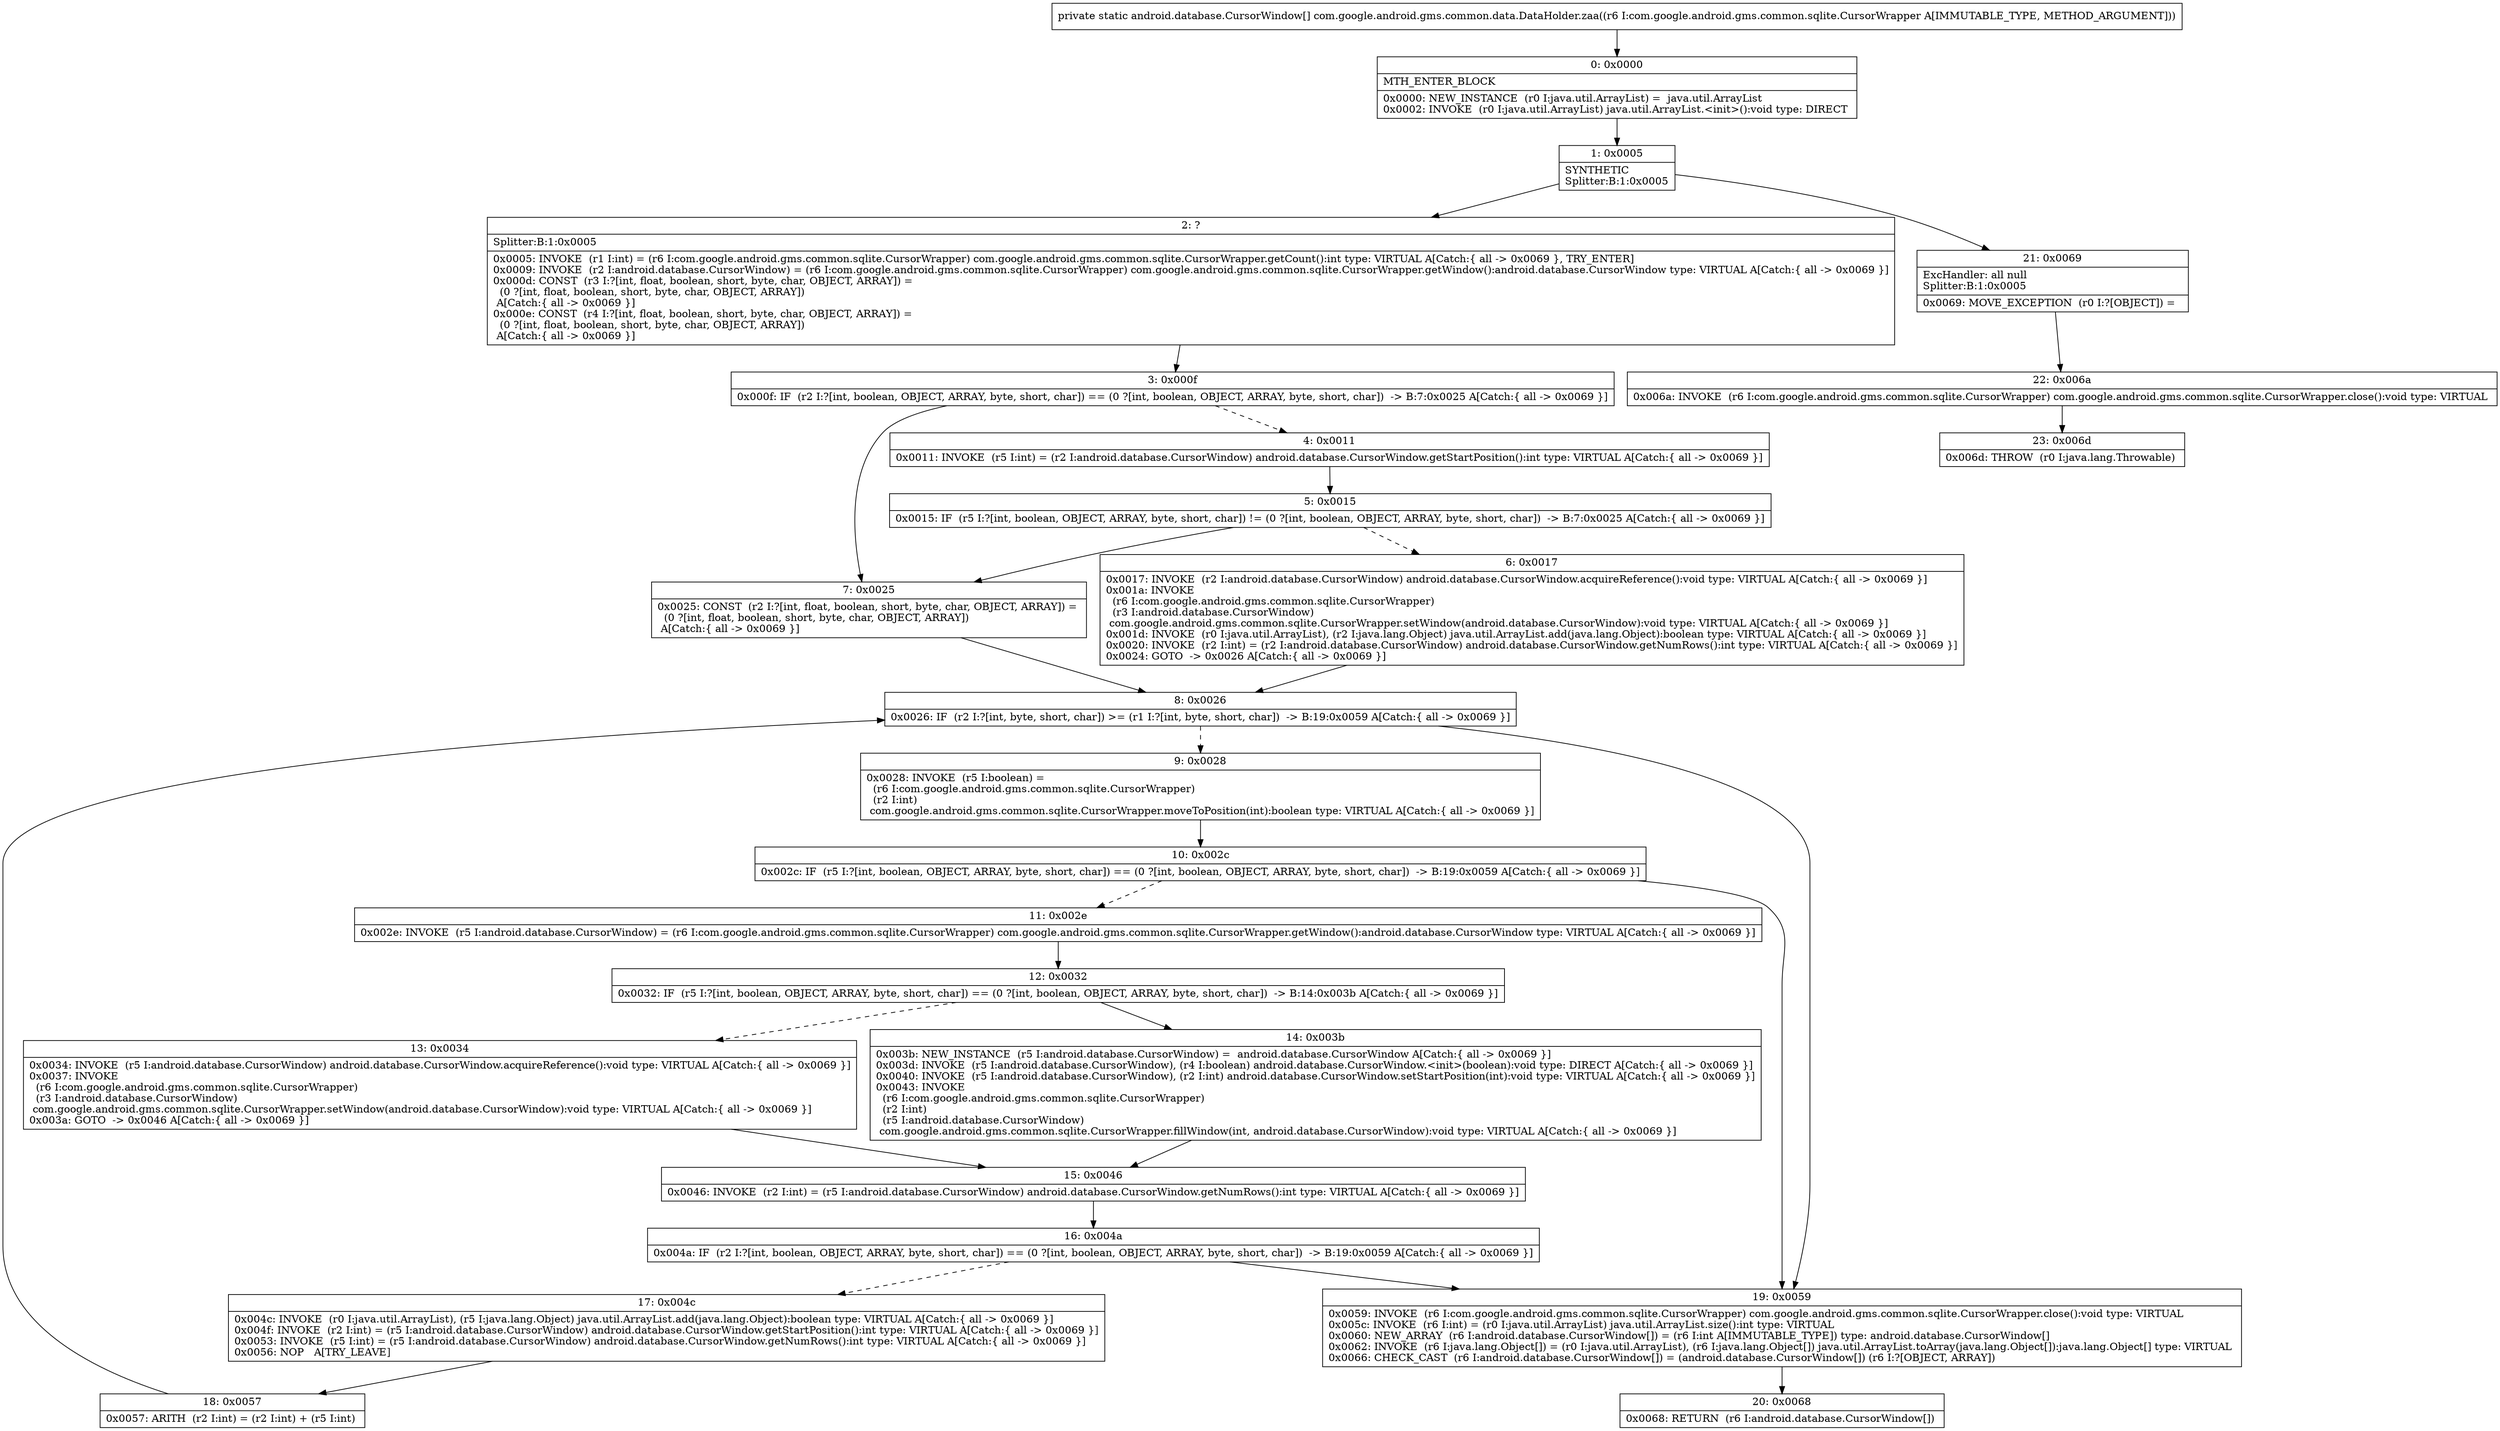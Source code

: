 digraph "CFG forcom.google.android.gms.common.data.DataHolder.zaa(Lcom\/google\/android\/gms\/common\/sqlite\/CursorWrapper;)[Landroid\/database\/CursorWindow;" {
Node_0 [shape=record,label="{0\:\ 0x0000|MTH_ENTER_BLOCK\l|0x0000: NEW_INSTANCE  (r0 I:java.util.ArrayList) =  java.util.ArrayList \l0x0002: INVOKE  (r0 I:java.util.ArrayList) java.util.ArrayList.\<init\>():void type: DIRECT \l}"];
Node_1 [shape=record,label="{1\:\ 0x0005|SYNTHETIC\lSplitter:B:1:0x0005\l}"];
Node_2 [shape=record,label="{2\:\ ?|Splitter:B:1:0x0005\l|0x0005: INVOKE  (r1 I:int) = (r6 I:com.google.android.gms.common.sqlite.CursorWrapper) com.google.android.gms.common.sqlite.CursorWrapper.getCount():int type: VIRTUAL A[Catch:\{ all \-\> 0x0069 \}, TRY_ENTER]\l0x0009: INVOKE  (r2 I:android.database.CursorWindow) = (r6 I:com.google.android.gms.common.sqlite.CursorWrapper) com.google.android.gms.common.sqlite.CursorWrapper.getWindow():android.database.CursorWindow type: VIRTUAL A[Catch:\{ all \-\> 0x0069 \}]\l0x000d: CONST  (r3 I:?[int, float, boolean, short, byte, char, OBJECT, ARRAY]) = \l  (0 ?[int, float, boolean, short, byte, char, OBJECT, ARRAY])\l A[Catch:\{ all \-\> 0x0069 \}]\l0x000e: CONST  (r4 I:?[int, float, boolean, short, byte, char, OBJECT, ARRAY]) = \l  (0 ?[int, float, boolean, short, byte, char, OBJECT, ARRAY])\l A[Catch:\{ all \-\> 0x0069 \}]\l}"];
Node_3 [shape=record,label="{3\:\ 0x000f|0x000f: IF  (r2 I:?[int, boolean, OBJECT, ARRAY, byte, short, char]) == (0 ?[int, boolean, OBJECT, ARRAY, byte, short, char])  \-\> B:7:0x0025 A[Catch:\{ all \-\> 0x0069 \}]\l}"];
Node_4 [shape=record,label="{4\:\ 0x0011|0x0011: INVOKE  (r5 I:int) = (r2 I:android.database.CursorWindow) android.database.CursorWindow.getStartPosition():int type: VIRTUAL A[Catch:\{ all \-\> 0x0069 \}]\l}"];
Node_5 [shape=record,label="{5\:\ 0x0015|0x0015: IF  (r5 I:?[int, boolean, OBJECT, ARRAY, byte, short, char]) != (0 ?[int, boolean, OBJECT, ARRAY, byte, short, char])  \-\> B:7:0x0025 A[Catch:\{ all \-\> 0x0069 \}]\l}"];
Node_6 [shape=record,label="{6\:\ 0x0017|0x0017: INVOKE  (r2 I:android.database.CursorWindow) android.database.CursorWindow.acquireReference():void type: VIRTUAL A[Catch:\{ all \-\> 0x0069 \}]\l0x001a: INVOKE  \l  (r6 I:com.google.android.gms.common.sqlite.CursorWrapper)\l  (r3 I:android.database.CursorWindow)\l com.google.android.gms.common.sqlite.CursorWrapper.setWindow(android.database.CursorWindow):void type: VIRTUAL A[Catch:\{ all \-\> 0x0069 \}]\l0x001d: INVOKE  (r0 I:java.util.ArrayList), (r2 I:java.lang.Object) java.util.ArrayList.add(java.lang.Object):boolean type: VIRTUAL A[Catch:\{ all \-\> 0x0069 \}]\l0x0020: INVOKE  (r2 I:int) = (r2 I:android.database.CursorWindow) android.database.CursorWindow.getNumRows():int type: VIRTUAL A[Catch:\{ all \-\> 0x0069 \}]\l0x0024: GOTO  \-\> 0x0026 A[Catch:\{ all \-\> 0x0069 \}]\l}"];
Node_7 [shape=record,label="{7\:\ 0x0025|0x0025: CONST  (r2 I:?[int, float, boolean, short, byte, char, OBJECT, ARRAY]) = \l  (0 ?[int, float, boolean, short, byte, char, OBJECT, ARRAY])\l A[Catch:\{ all \-\> 0x0069 \}]\l}"];
Node_8 [shape=record,label="{8\:\ 0x0026|0x0026: IF  (r2 I:?[int, byte, short, char]) \>= (r1 I:?[int, byte, short, char])  \-\> B:19:0x0059 A[Catch:\{ all \-\> 0x0069 \}]\l}"];
Node_9 [shape=record,label="{9\:\ 0x0028|0x0028: INVOKE  (r5 I:boolean) = \l  (r6 I:com.google.android.gms.common.sqlite.CursorWrapper)\l  (r2 I:int)\l com.google.android.gms.common.sqlite.CursorWrapper.moveToPosition(int):boolean type: VIRTUAL A[Catch:\{ all \-\> 0x0069 \}]\l}"];
Node_10 [shape=record,label="{10\:\ 0x002c|0x002c: IF  (r5 I:?[int, boolean, OBJECT, ARRAY, byte, short, char]) == (0 ?[int, boolean, OBJECT, ARRAY, byte, short, char])  \-\> B:19:0x0059 A[Catch:\{ all \-\> 0x0069 \}]\l}"];
Node_11 [shape=record,label="{11\:\ 0x002e|0x002e: INVOKE  (r5 I:android.database.CursorWindow) = (r6 I:com.google.android.gms.common.sqlite.CursorWrapper) com.google.android.gms.common.sqlite.CursorWrapper.getWindow():android.database.CursorWindow type: VIRTUAL A[Catch:\{ all \-\> 0x0069 \}]\l}"];
Node_12 [shape=record,label="{12\:\ 0x0032|0x0032: IF  (r5 I:?[int, boolean, OBJECT, ARRAY, byte, short, char]) == (0 ?[int, boolean, OBJECT, ARRAY, byte, short, char])  \-\> B:14:0x003b A[Catch:\{ all \-\> 0x0069 \}]\l}"];
Node_13 [shape=record,label="{13\:\ 0x0034|0x0034: INVOKE  (r5 I:android.database.CursorWindow) android.database.CursorWindow.acquireReference():void type: VIRTUAL A[Catch:\{ all \-\> 0x0069 \}]\l0x0037: INVOKE  \l  (r6 I:com.google.android.gms.common.sqlite.CursorWrapper)\l  (r3 I:android.database.CursorWindow)\l com.google.android.gms.common.sqlite.CursorWrapper.setWindow(android.database.CursorWindow):void type: VIRTUAL A[Catch:\{ all \-\> 0x0069 \}]\l0x003a: GOTO  \-\> 0x0046 A[Catch:\{ all \-\> 0x0069 \}]\l}"];
Node_14 [shape=record,label="{14\:\ 0x003b|0x003b: NEW_INSTANCE  (r5 I:android.database.CursorWindow) =  android.database.CursorWindow A[Catch:\{ all \-\> 0x0069 \}]\l0x003d: INVOKE  (r5 I:android.database.CursorWindow), (r4 I:boolean) android.database.CursorWindow.\<init\>(boolean):void type: DIRECT A[Catch:\{ all \-\> 0x0069 \}]\l0x0040: INVOKE  (r5 I:android.database.CursorWindow), (r2 I:int) android.database.CursorWindow.setStartPosition(int):void type: VIRTUAL A[Catch:\{ all \-\> 0x0069 \}]\l0x0043: INVOKE  \l  (r6 I:com.google.android.gms.common.sqlite.CursorWrapper)\l  (r2 I:int)\l  (r5 I:android.database.CursorWindow)\l com.google.android.gms.common.sqlite.CursorWrapper.fillWindow(int, android.database.CursorWindow):void type: VIRTUAL A[Catch:\{ all \-\> 0x0069 \}]\l}"];
Node_15 [shape=record,label="{15\:\ 0x0046|0x0046: INVOKE  (r2 I:int) = (r5 I:android.database.CursorWindow) android.database.CursorWindow.getNumRows():int type: VIRTUAL A[Catch:\{ all \-\> 0x0069 \}]\l}"];
Node_16 [shape=record,label="{16\:\ 0x004a|0x004a: IF  (r2 I:?[int, boolean, OBJECT, ARRAY, byte, short, char]) == (0 ?[int, boolean, OBJECT, ARRAY, byte, short, char])  \-\> B:19:0x0059 A[Catch:\{ all \-\> 0x0069 \}]\l}"];
Node_17 [shape=record,label="{17\:\ 0x004c|0x004c: INVOKE  (r0 I:java.util.ArrayList), (r5 I:java.lang.Object) java.util.ArrayList.add(java.lang.Object):boolean type: VIRTUAL A[Catch:\{ all \-\> 0x0069 \}]\l0x004f: INVOKE  (r2 I:int) = (r5 I:android.database.CursorWindow) android.database.CursorWindow.getStartPosition():int type: VIRTUAL A[Catch:\{ all \-\> 0x0069 \}]\l0x0053: INVOKE  (r5 I:int) = (r5 I:android.database.CursorWindow) android.database.CursorWindow.getNumRows():int type: VIRTUAL A[Catch:\{ all \-\> 0x0069 \}]\l0x0056: NOP   A[TRY_LEAVE]\l}"];
Node_18 [shape=record,label="{18\:\ 0x0057|0x0057: ARITH  (r2 I:int) = (r2 I:int) + (r5 I:int) \l}"];
Node_19 [shape=record,label="{19\:\ 0x0059|0x0059: INVOKE  (r6 I:com.google.android.gms.common.sqlite.CursorWrapper) com.google.android.gms.common.sqlite.CursorWrapper.close():void type: VIRTUAL \l0x005c: INVOKE  (r6 I:int) = (r0 I:java.util.ArrayList) java.util.ArrayList.size():int type: VIRTUAL \l0x0060: NEW_ARRAY  (r6 I:android.database.CursorWindow[]) = (r6 I:int A[IMMUTABLE_TYPE]) type: android.database.CursorWindow[] \l0x0062: INVOKE  (r6 I:java.lang.Object[]) = (r0 I:java.util.ArrayList), (r6 I:java.lang.Object[]) java.util.ArrayList.toArray(java.lang.Object[]):java.lang.Object[] type: VIRTUAL \l0x0066: CHECK_CAST  (r6 I:android.database.CursorWindow[]) = (android.database.CursorWindow[]) (r6 I:?[OBJECT, ARRAY]) \l}"];
Node_20 [shape=record,label="{20\:\ 0x0068|0x0068: RETURN  (r6 I:android.database.CursorWindow[]) \l}"];
Node_21 [shape=record,label="{21\:\ 0x0069|ExcHandler: all null\lSplitter:B:1:0x0005\l|0x0069: MOVE_EXCEPTION  (r0 I:?[OBJECT]) =  \l}"];
Node_22 [shape=record,label="{22\:\ 0x006a|0x006a: INVOKE  (r6 I:com.google.android.gms.common.sqlite.CursorWrapper) com.google.android.gms.common.sqlite.CursorWrapper.close():void type: VIRTUAL \l}"];
Node_23 [shape=record,label="{23\:\ 0x006d|0x006d: THROW  (r0 I:java.lang.Throwable) \l}"];
MethodNode[shape=record,label="{private static android.database.CursorWindow[] com.google.android.gms.common.data.DataHolder.zaa((r6 I:com.google.android.gms.common.sqlite.CursorWrapper A[IMMUTABLE_TYPE, METHOD_ARGUMENT])) }"];
MethodNode -> Node_0;
Node_0 -> Node_1;
Node_1 -> Node_2;
Node_1 -> Node_21;
Node_2 -> Node_3;
Node_3 -> Node_4[style=dashed];
Node_3 -> Node_7;
Node_4 -> Node_5;
Node_5 -> Node_6[style=dashed];
Node_5 -> Node_7;
Node_6 -> Node_8;
Node_7 -> Node_8;
Node_8 -> Node_9[style=dashed];
Node_8 -> Node_19;
Node_9 -> Node_10;
Node_10 -> Node_11[style=dashed];
Node_10 -> Node_19;
Node_11 -> Node_12;
Node_12 -> Node_13[style=dashed];
Node_12 -> Node_14;
Node_13 -> Node_15;
Node_14 -> Node_15;
Node_15 -> Node_16;
Node_16 -> Node_17[style=dashed];
Node_16 -> Node_19;
Node_17 -> Node_18;
Node_18 -> Node_8;
Node_19 -> Node_20;
Node_21 -> Node_22;
Node_22 -> Node_23;
}

